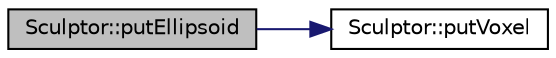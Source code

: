 digraph "Sculptor::putEllipsoid"
{
 // LATEX_PDF_SIZE
  edge [fontname="Helvetica",fontsize="10",labelfontname="Helvetica",labelfontsize="10"];
  node [fontname="Helvetica",fontsize="10",shape=record];
  rankdir="LR";
  Node1 [label="Sculptor::putEllipsoid",height=0.2,width=0.4,color="black", fillcolor="grey75", style="filled", fontcolor="black",tooltip="Função membro putEllipsoid."];
  Node1 -> Node2 [color="midnightblue",fontsize="10",style="solid",fontname="Helvetica"];
  Node2 [label="Sculptor::putVoxel",height=0.2,width=0.4,color="black", fillcolor="white", style="filled",URL="$classSculptor.html#a4bdea3048b419d58e93074060eaa7b52",tooltip="Função membro putVoxel."];
}
